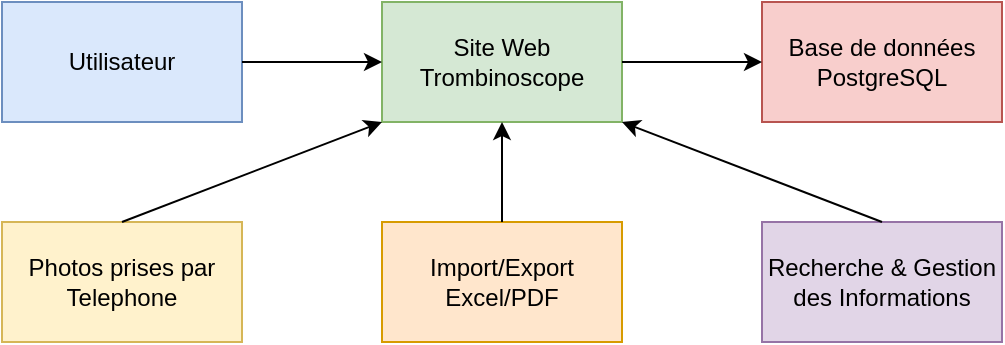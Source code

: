 <mxfile version="24.4.9" type="device">
  <diagram name="Page-1" id="P6_r4aYWRRI6AlCFFeuS">
    <mxGraphModel dx="1434" dy="780" grid="1" gridSize="10" guides="1" tooltips="1" connect="1" arrows="1" fold="1" page="1" pageScale="1" pageWidth="827" pageHeight="1169" math="0" shadow="0">
      <root>
        <mxCell id="0" />
        <mxCell id="1" parent="0" />
        <mxCell id="5AH08OtNOl7vXcpelx_x-1" value="Utilisateur" style="rounded=0;whiteSpace=wrap;html=1;fillColor=#dae8fc;strokeColor=#6c8ebf;" vertex="1" parent="1">
          <mxGeometry x="130" y="160" width="120" height="60" as="geometry" />
        </mxCell>
        <mxCell id="5AH08OtNOl7vXcpelx_x-2" value="Site Web Trombinoscope" style="rounded=0;whiteSpace=wrap;html=1;fillColor=#d5e8d4;strokeColor=#82b366;" vertex="1" parent="1">
          <mxGeometry x="320" y="160" width="120" height="60" as="geometry" />
        </mxCell>
        <mxCell id="5AH08OtNOl7vXcpelx_x-3" value="Base de données PostgreSQL" style="rounded=0;whiteSpace=wrap;html=1;fillColor=#f8cecc;strokeColor=#b85450;" vertex="1" parent="1">
          <mxGeometry x="510" y="160" width="120" height="60" as="geometry" />
        </mxCell>
        <mxCell id="5AH08OtNOl7vXcpelx_x-4" value="Photos prises par Telephone" style="rounded=0;whiteSpace=wrap;html=1;fillColor=#fff2cc;strokeColor=#d6b656;" vertex="1" parent="1">
          <mxGeometry x="130" y="270" width="120" height="60" as="geometry" />
        </mxCell>
        <mxCell id="5AH08OtNOl7vXcpelx_x-5" value="Import/Export&lt;div&gt;Excel/PDF&lt;/div&gt;" style="rounded=0;whiteSpace=wrap;html=1;fillColor=#ffe6cc;strokeColor=#d79b00;" vertex="1" parent="1">
          <mxGeometry x="320" y="270" width="120" height="60" as="geometry" />
        </mxCell>
        <mxCell id="5AH08OtNOl7vXcpelx_x-6" value="Recherche &amp;amp; Gestion des Informations" style="rounded=0;whiteSpace=wrap;html=1;fillColor=#e1d5e7;strokeColor=#9673a6;" vertex="1" parent="1">
          <mxGeometry x="510" y="270" width="120" height="60" as="geometry" />
        </mxCell>
        <mxCell id="5AH08OtNOl7vXcpelx_x-7" value="" style="endArrow=classic;html=1;rounded=0;entryX=0;entryY=1;entryDx=0;entryDy=0;" edge="1" parent="1" target="5AH08OtNOl7vXcpelx_x-2">
          <mxGeometry width="50" height="50" relative="1" as="geometry">
            <mxPoint x="190" y="270" as="sourcePoint" />
            <mxPoint x="310" y="220" as="targetPoint" />
          </mxGeometry>
        </mxCell>
        <mxCell id="5AH08OtNOl7vXcpelx_x-9" value="" style="endArrow=classic;html=1;rounded=0;exitX=0.5;exitY=0;exitDx=0;exitDy=0;entryX=0.5;entryY=1;entryDx=0;entryDy=0;" edge="1" parent="1" source="5AH08OtNOl7vXcpelx_x-5" target="5AH08OtNOl7vXcpelx_x-2">
          <mxGeometry width="50" height="50" relative="1" as="geometry">
            <mxPoint x="354" y="250" as="sourcePoint" />
            <mxPoint x="474" y="200" as="targetPoint" />
          </mxGeometry>
        </mxCell>
        <mxCell id="5AH08OtNOl7vXcpelx_x-10" value="" style="endArrow=classic;html=1;rounded=0;exitX=0.5;exitY=0;exitDx=0;exitDy=0;entryX=1;entryY=1;entryDx=0;entryDy=0;" edge="1" parent="1" source="5AH08OtNOl7vXcpelx_x-6" target="5AH08OtNOl7vXcpelx_x-2">
          <mxGeometry width="50" height="50" relative="1" as="geometry">
            <mxPoint x="210" y="290" as="sourcePoint" />
            <mxPoint x="330" y="240" as="targetPoint" />
          </mxGeometry>
        </mxCell>
        <mxCell id="5AH08OtNOl7vXcpelx_x-11" value="" style="endArrow=classic;html=1;rounded=0;exitX=1;exitY=0.5;exitDx=0;exitDy=0;entryX=0;entryY=0.5;entryDx=0;entryDy=0;" edge="1" parent="1" source="5AH08OtNOl7vXcpelx_x-1" target="5AH08OtNOl7vXcpelx_x-2">
          <mxGeometry width="50" height="50" relative="1" as="geometry">
            <mxPoint x="220" y="300" as="sourcePoint" />
            <mxPoint x="340" y="250" as="targetPoint" />
          </mxGeometry>
        </mxCell>
        <mxCell id="5AH08OtNOl7vXcpelx_x-12" value="" style="endArrow=classic;html=1;rounded=0;exitX=1;exitY=0.5;exitDx=0;exitDy=0;entryX=0;entryY=0.5;entryDx=0;entryDy=0;" edge="1" parent="1" source="5AH08OtNOl7vXcpelx_x-2" target="5AH08OtNOl7vXcpelx_x-3">
          <mxGeometry width="50" height="50" relative="1" as="geometry">
            <mxPoint x="230" y="310" as="sourcePoint" />
            <mxPoint x="350" y="260" as="targetPoint" />
          </mxGeometry>
        </mxCell>
      </root>
    </mxGraphModel>
  </diagram>
</mxfile>
